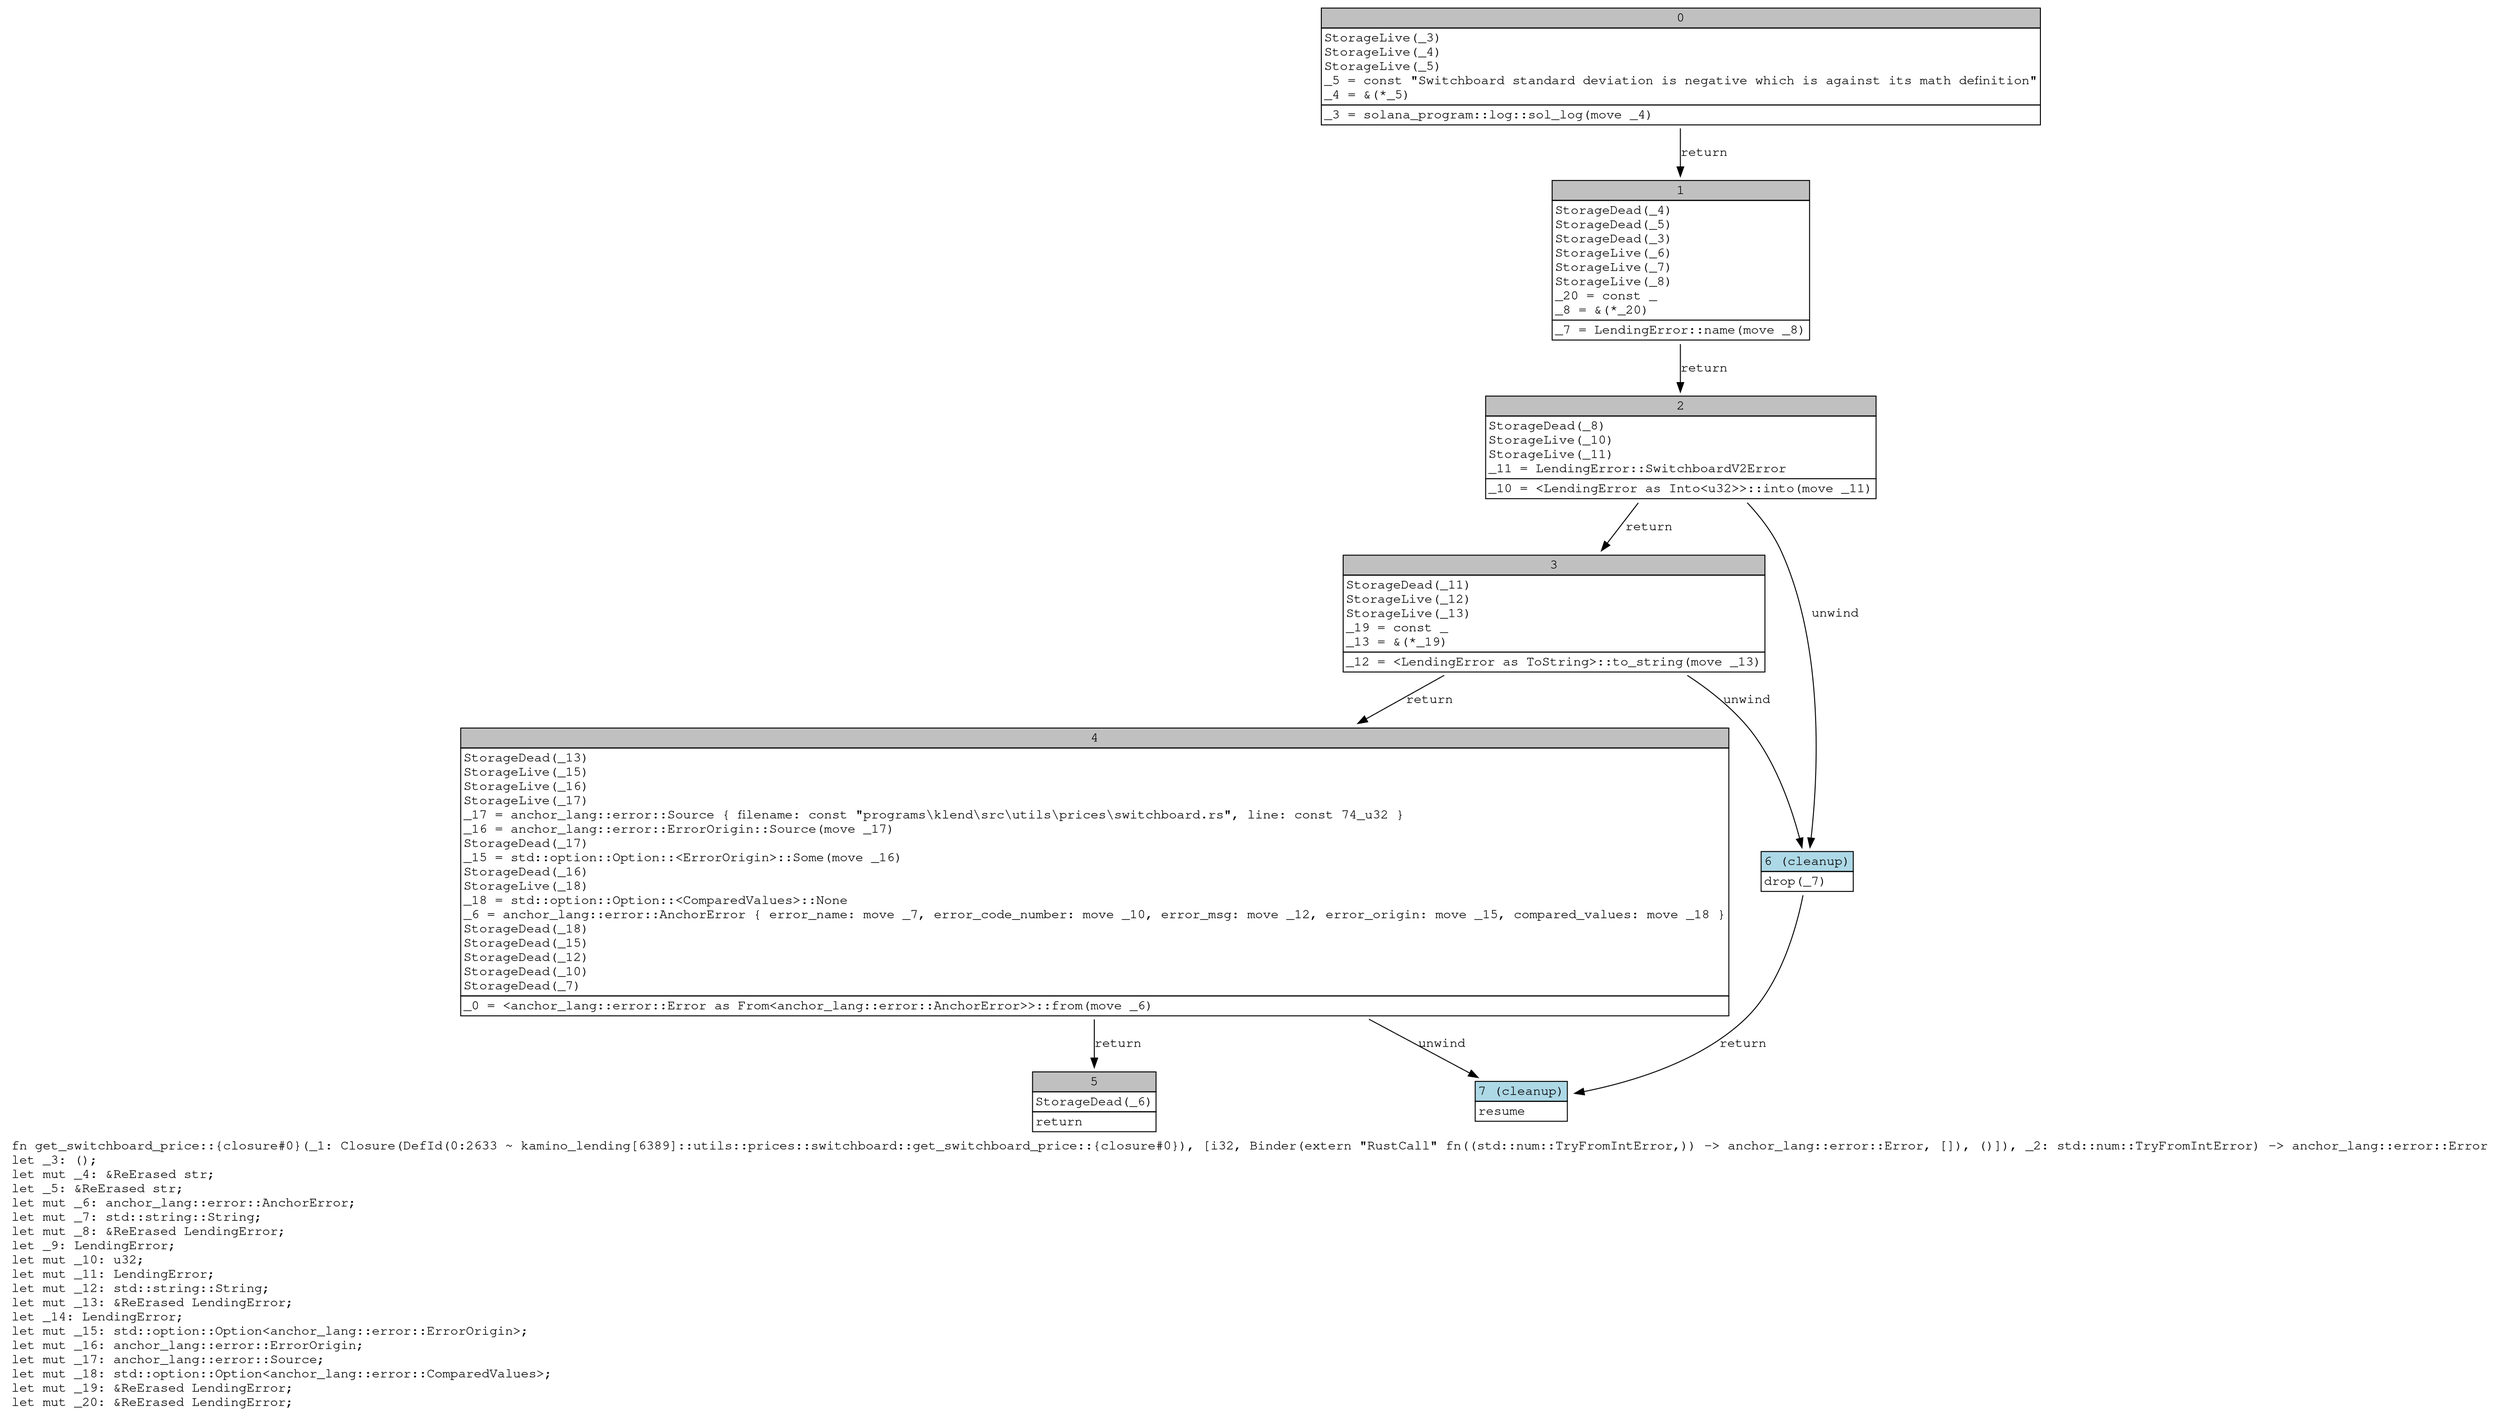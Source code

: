 digraph Mir_0_2633 {
    graph [fontname="Courier, monospace"];
    node [fontname="Courier, monospace"];
    edge [fontname="Courier, monospace"];
    label=<fn get_switchboard_price::{closure#0}(_1: Closure(DefId(0:2633 ~ kamino_lending[6389]::utils::prices::switchboard::get_switchboard_price::{closure#0}), [i32, Binder(extern &quot;RustCall&quot; fn((std::num::TryFromIntError,)) -&gt; anchor_lang::error::Error, []), ()]), _2: std::num::TryFromIntError) -&gt; anchor_lang::error::Error<br align="left"/>let _3: ();<br align="left"/>let mut _4: &amp;ReErased str;<br align="left"/>let _5: &amp;ReErased str;<br align="left"/>let mut _6: anchor_lang::error::AnchorError;<br align="left"/>let mut _7: std::string::String;<br align="left"/>let mut _8: &amp;ReErased LendingError;<br align="left"/>let _9: LendingError;<br align="left"/>let mut _10: u32;<br align="left"/>let mut _11: LendingError;<br align="left"/>let mut _12: std::string::String;<br align="left"/>let mut _13: &amp;ReErased LendingError;<br align="left"/>let _14: LendingError;<br align="left"/>let mut _15: std::option::Option&lt;anchor_lang::error::ErrorOrigin&gt;;<br align="left"/>let mut _16: anchor_lang::error::ErrorOrigin;<br align="left"/>let mut _17: anchor_lang::error::Source;<br align="left"/>let mut _18: std::option::Option&lt;anchor_lang::error::ComparedValues&gt;;<br align="left"/>let mut _19: &amp;ReErased LendingError;<br align="left"/>let mut _20: &amp;ReErased LendingError;<br align="left"/>>;
    bb0__0_2633 [shape="none", label=<<table border="0" cellborder="1" cellspacing="0"><tr><td bgcolor="gray" align="center" colspan="1">0</td></tr><tr><td align="left" balign="left">StorageLive(_3)<br/>StorageLive(_4)<br/>StorageLive(_5)<br/>_5 = const &quot;Switchboard standard deviation is negative which is against its math definition&quot;<br/>_4 = &amp;(*_5)<br/></td></tr><tr><td align="left">_3 = solana_program::log::sol_log(move _4)</td></tr></table>>];
    bb1__0_2633 [shape="none", label=<<table border="0" cellborder="1" cellspacing="0"><tr><td bgcolor="gray" align="center" colspan="1">1</td></tr><tr><td align="left" balign="left">StorageDead(_4)<br/>StorageDead(_5)<br/>StorageDead(_3)<br/>StorageLive(_6)<br/>StorageLive(_7)<br/>StorageLive(_8)<br/>_20 = const _<br/>_8 = &amp;(*_20)<br/></td></tr><tr><td align="left">_7 = LendingError::name(move _8)</td></tr></table>>];
    bb2__0_2633 [shape="none", label=<<table border="0" cellborder="1" cellspacing="0"><tr><td bgcolor="gray" align="center" colspan="1">2</td></tr><tr><td align="left" balign="left">StorageDead(_8)<br/>StorageLive(_10)<br/>StorageLive(_11)<br/>_11 = LendingError::SwitchboardV2Error<br/></td></tr><tr><td align="left">_10 = &lt;LendingError as Into&lt;u32&gt;&gt;::into(move _11)</td></tr></table>>];
    bb3__0_2633 [shape="none", label=<<table border="0" cellborder="1" cellspacing="0"><tr><td bgcolor="gray" align="center" colspan="1">3</td></tr><tr><td align="left" balign="left">StorageDead(_11)<br/>StorageLive(_12)<br/>StorageLive(_13)<br/>_19 = const _<br/>_13 = &amp;(*_19)<br/></td></tr><tr><td align="left">_12 = &lt;LendingError as ToString&gt;::to_string(move _13)</td></tr></table>>];
    bb4__0_2633 [shape="none", label=<<table border="0" cellborder="1" cellspacing="0"><tr><td bgcolor="gray" align="center" colspan="1">4</td></tr><tr><td align="left" balign="left">StorageDead(_13)<br/>StorageLive(_15)<br/>StorageLive(_16)<br/>StorageLive(_17)<br/>_17 = anchor_lang::error::Source { filename: const &quot;programs\\klend\\src\\utils\\prices\\switchboard.rs&quot;, line: const 74_u32 }<br/>_16 = anchor_lang::error::ErrorOrigin::Source(move _17)<br/>StorageDead(_17)<br/>_15 = std::option::Option::&lt;ErrorOrigin&gt;::Some(move _16)<br/>StorageDead(_16)<br/>StorageLive(_18)<br/>_18 = std::option::Option::&lt;ComparedValues&gt;::None<br/>_6 = anchor_lang::error::AnchorError { error_name: move _7, error_code_number: move _10, error_msg: move _12, error_origin: move _15, compared_values: move _18 }<br/>StorageDead(_18)<br/>StorageDead(_15)<br/>StorageDead(_12)<br/>StorageDead(_10)<br/>StorageDead(_7)<br/></td></tr><tr><td align="left">_0 = &lt;anchor_lang::error::Error as From&lt;anchor_lang::error::AnchorError&gt;&gt;::from(move _6)</td></tr></table>>];
    bb5__0_2633 [shape="none", label=<<table border="0" cellborder="1" cellspacing="0"><tr><td bgcolor="gray" align="center" colspan="1">5</td></tr><tr><td align="left" balign="left">StorageDead(_6)<br/></td></tr><tr><td align="left">return</td></tr></table>>];
    bb6__0_2633 [shape="none", label=<<table border="0" cellborder="1" cellspacing="0"><tr><td bgcolor="lightblue" align="center" colspan="1">6 (cleanup)</td></tr><tr><td align="left">drop(_7)</td></tr></table>>];
    bb7__0_2633 [shape="none", label=<<table border="0" cellborder="1" cellspacing="0"><tr><td bgcolor="lightblue" align="center" colspan="1">7 (cleanup)</td></tr><tr><td align="left">resume</td></tr></table>>];
    bb0__0_2633 -> bb1__0_2633 [label="return"];
    bb1__0_2633 -> bb2__0_2633 [label="return"];
    bb2__0_2633 -> bb3__0_2633 [label="return"];
    bb2__0_2633 -> bb6__0_2633 [label="unwind"];
    bb3__0_2633 -> bb4__0_2633 [label="return"];
    bb3__0_2633 -> bb6__0_2633 [label="unwind"];
    bb4__0_2633 -> bb5__0_2633 [label="return"];
    bb4__0_2633 -> bb7__0_2633 [label="unwind"];
    bb6__0_2633 -> bb7__0_2633 [label="return"];
}
